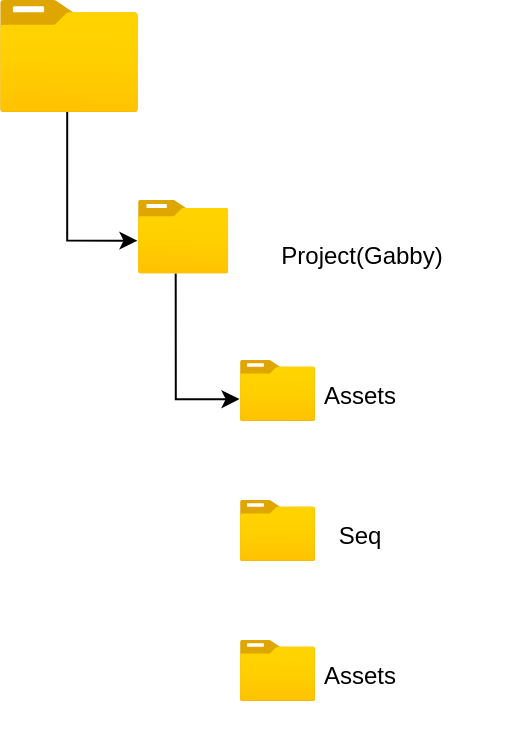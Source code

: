<mxfile version="24.7.1" type="github">
  <diagram name="Page-1" id="u7FDJixQ2gVYrPvAX92j">
    <mxGraphModel dx="1674" dy="772" grid="1" gridSize="10" guides="1" tooltips="1" connect="1" arrows="1" fold="1" page="1" pageScale="1" pageWidth="850" pageHeight="1100" math="0" shadow="0">
      <root>
        <mxCell id="0" />
        <mxCell id="1" parent="0" />
        <mxCell id="pO73NwPLxUw7Y36HaVpF-41" value="" style="edgeStyle=orthogonalEdgeStyle;rounded=0;orthogonalLoop=1;jettySize=auto;html=1;entryX=-0.006;entryY=0.554;entryDx=0;entryDy=0;entryPerimeter=0;exitX=0.487;exitY=0.997;exitDx=0;exitDy=0;exitPerimeter=0;" parent="1" source="pO73NwPLxUw7Y36HaVpF-39" target="pO73NwPLxUw7Y36HaVpF-40" edge="1">
          <mxGeometry relative="1" as="geometry" />
        </mxCell>
        <mxCell id="pO73NwPLxUw7Y36HaVpF-39" value="" style="image;aspect=fixed;html=1;points=[];align=center;fontSize=12;image=img/lib/azure2/general/Folder_Blank.svg;" parent="1" vertex="1">
          <mxGeometry x="40" y="40" width="69" height="56.0" as="geometry" />
        </mxCell>
        <mxCell id="pO73NwPLxUw7Y36HaVpF-55" value="" style="edgeStyle=orthogonalEdgeStyle;rounded=0;orthogonalLoop=1;jettySize=auto;html=1;entryX=-0.006;entryY=0.642;entryDx=0;entryDy=0;entryPerimeter=0;exitX=0.417;exitY=1.001;exitDx=0;exitDy=0;exitPerimeter=0;" parent="1" source="pO73NwPLxUw7Y36HaVpF-40" target="pO73NwPLxUw7Y36HaVpF-51" edge="1">
          <mxGeometry relative="1" as="geometry">
            <mxPoint x="150" y="280" as="targetPoint" />
          </mxGeometry>
        </mxCell>
        <mxCell id="pO73NwPLxUw7Y36HaVpF-54" value="" style="group;align=center;verticalAlign=top;strokeColor=none;fillColor=none;" parent="1" vertex="1" connectable="0">
          <mxGeometry x="160" y="220" width="142" height="56" as="geometry" />
        </mxCell>
        <mxCell id="pO73NwPLxUw7Y36HaVpF-51" value="&lt;div style=&quot;text-align: justify;&quot;&gt;&lt;br&gt;&lt;/div&gt;" style="image;aspect=fixed;html=1;points=[];align=center;fontSize=12;image=img/lib/azure2/general/Folder_Blank.svg;" parent="pO73NwPLxUw7Y36HaVpF-54" vertex="1">
          <mxGeometry width="37.54" height="30.467" as="geometry" />
        </mxCell>
        <mxCell id="pO73NwPLxUw7Y36HaVpF-53" value="Assets" style="text;html=1;align=center;verticalAlign=middle;whiteSpace=wrap;rounded=0;" parent="pO73NwPLxUw7Y36HaVpF-54" vertex="1">
          <mxGeometry x="44.069" y="3" width="32.1" height="30" as="geometry" />
        </mxCell>
        <mxCell id="pO73NwPLxUw7Y36HaVpF-56" value="" style="group" parent="1" vertex="1" connectable="0">
          <mxGeometry x="109" y="140" width="171" height="56" as="geometry" />
        </mxCell>
        <mxCell id="pO73NwPLxUw7Y36HaVpF-40" value="&lt;div style=&quot;text-align: justify;&quot;&gt;&lt;br&gt;&lt;/div&gt;" style="image;aspect=fixed;html=1;points=[];align=center;fontSize=12;image=img/lib/azure2/general/Folder_Blank.svg;" parent="pO73NwPLxUw7Y36HaVpF-56" vertex="1">
          <mxGeometry width="45.207" height="36.69" as="geometry" />
        </mxCell>
        <mxCell id="pO73NwPLxUw7Y36HaVpF-47" value="Project(Gabby)" style="text;html=1;align=center;verticalAlign=middle;whiteSpace=wrap;rounded=0;" parent="pO73NwPLxUw7Y36HaVpF-56" vertex="1">
          <mxGeometry x="53.069" y="13" width="117.931" height="30" as="geometry" />
        </mxCell>
        <mxCell id="pO73NwPLxUw7Y36HaVpF-57" value="" style="group;align=center;verticalAlign=top;strokeColor=none;fillColor=none;" parent="1" vertex="1" connectable="0">
          <mxGeometry x="160" y="290" width="142" height="56" as="geometry" />
        </mxCell>
        <mxCell id="pO73NwPLxUw7Y36HaVpF-58" value="&lt;div style=&quot;text-align: justify;&quot;&gt;&lt;br&gt;&lt;/div&gt;" style="image;aspect=fixed;html=1;points=[];align=center;fontSize=12;image=img/lib/azure2/general/Folder_Blank.svg;" parent="pO73NwPLxUw7Y36HaVpF-57" vertex="1">
          <mxGeometry width="37.54" height="30.467" as="geometry" />
        </mxCell>
        <mxCell id="pO73NwPLxUw7Y36HaVpF-59" value="Seq" style="text;html=1;align=center;verticalAlign=middle;whiteSpace=wrap;rounded=0;" parent="pO73NwPLxUw7Y36HaVpF-57" vertex="1">
          <mxGeometry x="44.069" y="3" width="32.1" height="30" as="geometry" />
        </mxCell>
        <mxCell id="pO73NwPLxUw7Y36HaVpF-60" value="" style="group;align=center;verticalAlign=top;strokeColor=none;fillColor=none;" parent="1" vertex="1" connectable="0">
          <mxGeometry x="160" y="360" width="142" height="56" as="geometry" />
        </mxCell>
        <mxCell id="pO73NwPLxUw7Y36HaVpF-61" value="&lt;div style=&quot;text-align: justify;&quot;&gt;&lt;br&gt;&lt;/div&gt;" style="image;aspect=fixed;html=1;points=[];align=center;fontSize=12;image=img/lib/azure2/general/Folder_Blank.svg;" parent="pO73NwPLxUw7Y36HaVpF-60" vertex="1">
          <mxGeometry width="37.54" height="30.467" as="geometry" />
        </mxCell>
        <mxCell id="pO73NwPLxUw7Y36HaVpF-62" value="Assets" style="text;html=1;align=center;verticalAlign=middle;whiteSpace=wrap;rounded=0;" parent="pO73NwPLxUw7Y36HaVpF-60" vertex="1">
          <mxGeometry x="44.069" y="3" width="32.1" height="30" as="geometry" />
        </mxCell>
      </root>
    </mxGraphModel>
  </diagram>
</mxfile>
